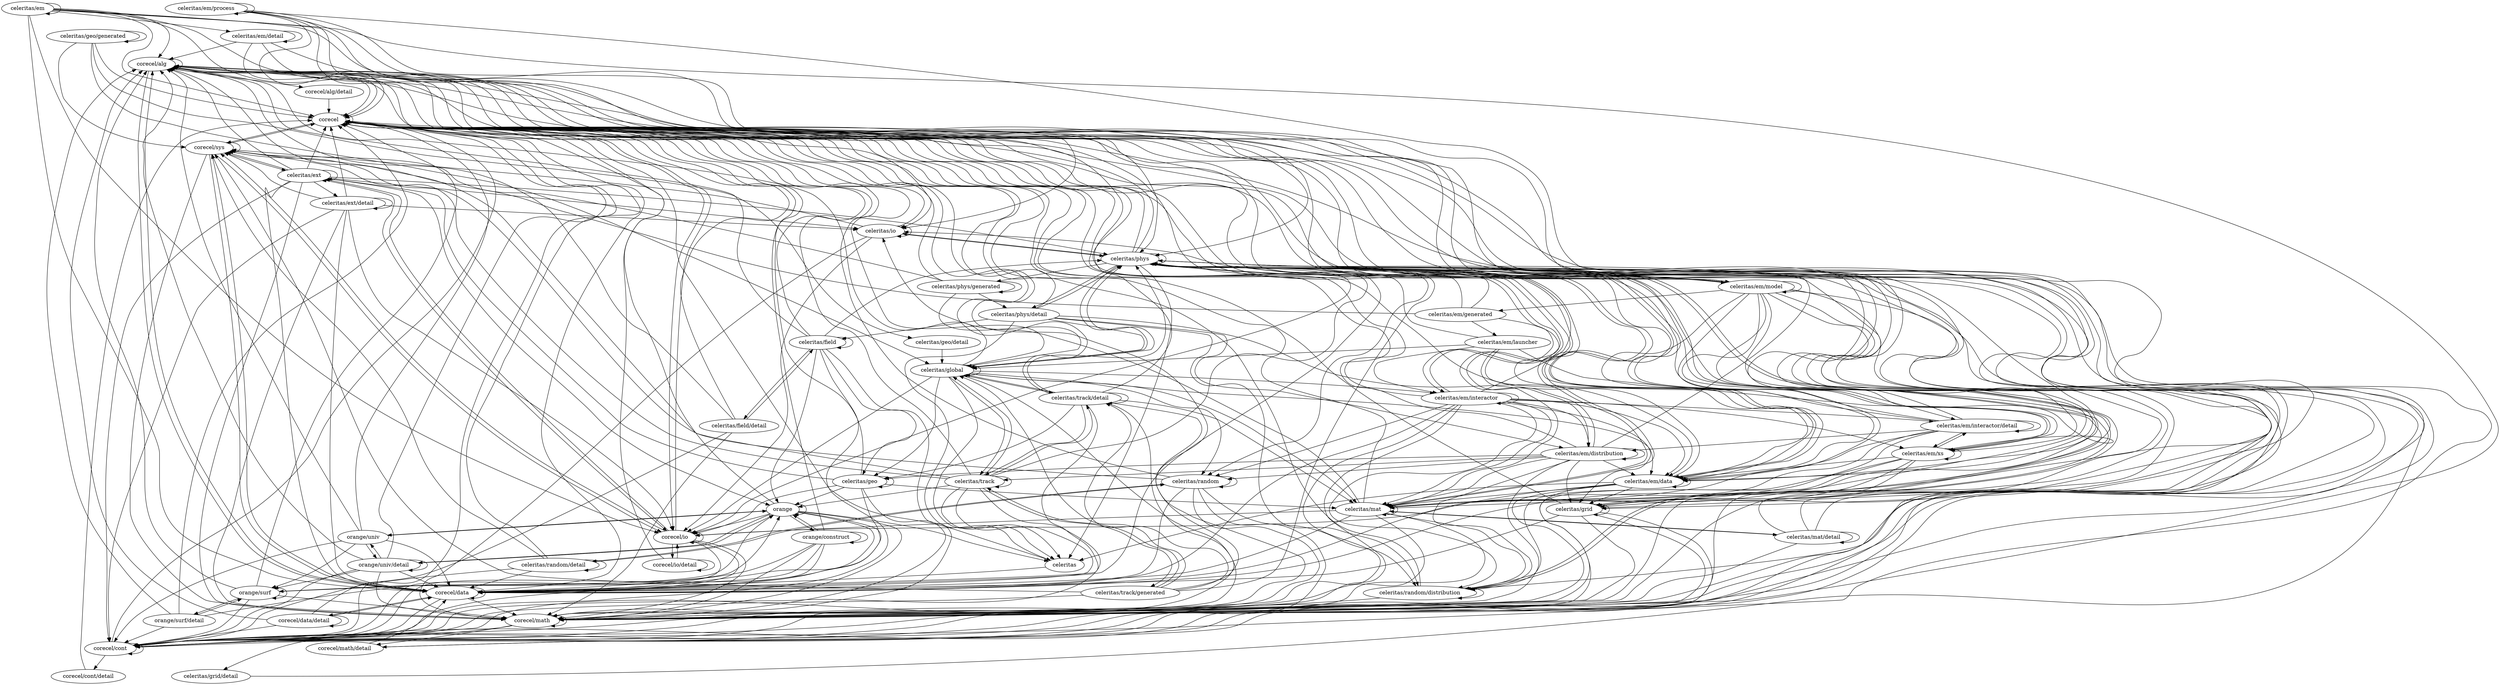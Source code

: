 digraph packages {
// margin=0.0
// mindist=0.1
//  rankdir=TB
// nodesep="+0.05,0.5"
// size="36,36"
"corecel/alg" -> "corecel" [weight=0.353] // [0.3333333333333333, 0.25, 0.5, 0.3333333333333333, 0.5, 0.2]
"corecel/alg" -> "corecel/alg/detail" [weight=0.333] // [0.3333333333333333]
"corecel/cont" -> "corecel" [weight=0.444] // [0.5, 0.5, 0.3333333333333333]
"corecel/cont" -> "corecel/cont" [weight=0.625] // [0.5, 0.5, 0.5, 1.0]
"corecel/math" -> "corecel/alg" [weight=0.167] // [0.16666666666666666]
"corecel/math" -> "corecel/cont" [weight=0.167] // [0.16666666666666666]
"corecel/math" -> "corecel" [weight=0.500] // [0.16666666666666666, 1.0, 0.3333333333333333, 0.25, 0.25, 1.0]
"corecel/math" -> "corecel/math" [weight=0.250] // [0.16666666666666666, 0.3333333333333333, 0.25]
"corecel/math" -> "corecel/math/detail" [weight=0.472] // [0.16666666666666666, 1.0, 0.25]
"corecel" -> "corecel" [weight=0.778] // [0.3333333333333333, 1.0, 1.0]
"corecel" -> "corecel/sys" [weight=0.333] // [0.3333333333333333]
"corecel" -> "corecel/io" [weight=0.333] // [0.3333333333333333]
"corecel/alg" -> "corecel/alg" [weight=0.417] // [0.25, 0.5, 0.5]
"corecel/data" -> "corecel" [weight=0.289] // [0.2, 0.3333333333333333, 0.3333333333333333, 0.2, 0.3333333333333333, 0.3333333333333333]
"corecel/data" -> "corecel/data" [weight=0.400] // [0.2, 0.3333333333333333, 1.0, 0.3333333333333333, 0.2, 0.3333333333333333]
"corecel/data" -> "corecel/math" [weight=0.200] // [0.2]
"corecel/data" -> "corecel/data/detail" [weight=0.300] // [0.2, 0.3333333333333333, 0.3333333333333333, 0.3333333333333333]
"corecel/data" -> "corecel/alg" [weight=0.333] // [0.3333333333333333]
"corecel/data" -> "corecel/sys" [weight=0.267] // [0.3333333333333333, 0.2]
"corecel/io" -> "corecel/io" [weight=0.414] // [0.5, 0.2, 0.5, 0.3333333333333333, 0.5, 0.25, 1.0, 0.14285714285714285, 0.5, 0.5, 0.3333333333333333, 0.3333333333333333, 0.2, 0.5]
"corecel/io" -> "corecel/sys" [weight=0.298] // [0.5, 0.25, 0.14285714285714285]
"celeritas/phys" -> "corecel" [weight=0.284] // [0.5, 1.0, 0.16666666666666666, 0.09090909090909091, 0.1111111111111111, 0.125, 0.25, 1.0, 0.2, 0.25, 0.125, 0.05555555555555555, 0.1111111111111111, 0.16666666666666666, 0.05263157894736842, 0.07142857142857142, 0.3333333333333333, 0.5]
"celeritas/phys" -> "celeritas/phys" [weight=0.285] // [0.5, 0.16666666666666666, 0.2, 0.09090909090909091, 0.16666666666666666, 1.0, 0.1, 0.1111111111111111, 0.125, 0.25, 0.2, 0.25, 0.25, 0.125, 1.0, 0.07692307692307693, 0.05555555555555555, 0.1111111111111111, 0.16666666666666666, 0.05263157894736842, 0.07142857142857142, 0.3333333333333333, 1.0, 0.16666666666666666, 0.5, 0.3333333333333333]
"corecel/alg" -> "corecel/cont" [weight=0.333] // [0.3333333333333333]
"corecel/data" -> "corecel/cont" [weight=0.333] // [0.3333333333333333, 0.3333333333333333]
"corecel/io" -> "corecel/io/detail" [weight=0.567] // [1.0, 0.2, 0.5]
"corecel/sys" -> "corecel/sys" [weight=0.509] // [0.5, 0.16666666666666666, 1.0, 0.5, 0.16666666666666666, 0.5, 1.0, 0.5, 0.5, 0.2, 0.3333333333333333, 1.0, 0.25]
"corecel/sys" -> "corecel" [weight=0.478] // [0.5, 0.16666666666666666, 1.0, 0.16666666666666666, 1.0, 0.5, 0.5, 0.2, 0.5, 0.25]
"corecel/sys" -> "corecel/data" [weight=0.333] // [0.16666666666666666, 0.5]
"corecel/io" -> "corecel/cont" [weight=0.350] // [0.2, 0.5]
"corecel/io" -> "corecel/data" [weight=0.200] // [0.2]
"corecel/io" -> "corecel" [weight=0.323] // [0.5, 0.25, 0.14285714285714285, 0.5, 0.3333333333333333, 0.3333333333333333, 0.2]
"corecel/cont" -> "corecel/cont/detail" [weight=0.500] // [0.5]
"corecel/alg" -> "corecel/data" [weight=0.200] // [0.2]
"corecel/alg/detail" -> "corecel" [weight=1.000] // [1.0]
"corecel/math/detail" -> "corecel" [weight=0.778] // [1.0, 0.3333333333333333, 1.0]
"corecel/data/detail" -> "corecel" [weight=0.225] // [0.2, 0.25]
"corecel/data/detail" -> "corecel/alg" [weight=0.200] // [0.2]
"corecel/data/detail" -> "corecel/data" [weight=0.200] // [0.2]
"corecel/data/detail" -> "corecel/cont" [weight=0.225] // [0.2, 0.25]
"corecel/data/detail" -> "corecel/data/detail" [weight=1.000] // [1.0]
"corecel/math/detail" -> "corecel/data" [weight=0.333] // [0.3333333333333333]
"corecel/io/detail" -> "corecel/io/detail" [weight=0.500] // [0.5, 0.5]
"corecel/io/detail" -> "corecel" [weight=0.667] // [0.5, 1.0, 0.5]
"corecel/cont/detail" -> "corecel" [weight=0.500] // [0.5]
"corecel/sys" -> "corecel/io" [weight=0.423] // [0.5, 1.0, 0.16666666666666666, 0.2, 0.25]
"celeritas/ext" -> "celeritas/ext" [weight=0.283] // [0.3333333333333333, 0.2, 0.16666666666666666, 0.09090909090909091, 0.5, 0.125, 0.3333333333333333, 1.0, 0.16666666666666666, 0.2, 0.125, 0.3333333333333333, 0.1111111111111111]
"celeritas/ext" -> "corecel" [weight=0.317] // [0.3333333333333333, 0.2, 0.16666666666666666, 1.0, 0.3333333333333333, 0.16666666666666666, 0.5, 0.2, 0.3333333333333333, 0.125, 0.3333333333333333, 0.1111111111111111]
"celeritas/ext" -> "celeritas/ext/detail" [weight=0.311] // [1.0, 0.2, 0.09090909090909091, 0.125, 0.5, 0.3333333333333333, 0.125, 0.1111111111111111]
"corecel/sys" -> "celeritas/ext" [weight=0.167] // [0.16666666666666666]
"corecel/sys" -> "corecel/math" [weight=0.267] // [0.2, 0.3333333333333333]
"corecel/io" -> "corecel/math" [weight=0.171] // [0.14285714285714285, 0.2]
"corecel/io" -> "celeritas/ext" [weight=0.143] // [0.14285714285714285]
"celeritas/ext" -> "corecel/cont" [weight=0.163] // [0.2, 0.125]
"celeritas/ext" -> "corecel/sys" [weight=0.146] // [0.16666666666666666, 0.125]
"celeritas/ext" -> "corecel/io" [weight=0.146] // [0.16666666666666666, 0.09090909090909091, 0.125, 0.16666666666666666, 0.2, 0.125]
"corecel/io/detail" -> "corecel/io" [weight=1.000] // [1.0]
"celeritas/field" -> "corecel" [weight=0.333] // [0.5, 0.125, 0.3333333333333333, 0.125, 0.25, 0.3333333333333333, 0.5, 0.5, 0.3333333333333333]
"celeritas/field" -> "celeritas/field" [weight=0.286] // [0.5, 0.125, 0.125, 0.25, 0.3333333333333333, 0.3333333333333333, 0.3333333333333333]
"celeritas/field" -> "corecel/alg" [weight=0.125] // [0.125]
"celeritas/field" -> "corecel/math" [weight=0.194] // [0.125, 0.125, 0.3333333333333333]
"celeritas/field" -> "celeritas/phys" [weight=0.260] // [0.3333333333333333, 0.125, 0.25, 0.3333333333333333]
"celeritas/field" -> "celeritas/geo" [weight=0.312] // [0.125, 0.5]
"celeritas/field" -> "orange" [weight=0.312] // [0.125, 0.5]
"celeritas/field" -> "celeritas/field/detail" [weight=0.229] // [0.125, 0.3333333333333333]
"celeritas/field" -> "corecel/cont" [weight=0.444] // [0.3333333333333333, 0.5, 0.5]
"celeritas/field/detail" -> "corecel/alg" [weight=0.200] // [0.2]
"celeritas/field/detail" -> "corecel/cont" [weight=0.200] // [0.2]
"celeritas/field/detail" -> "corecel/math" [weight=0.200] // [0.2]
"celeritas/field/detail" -> "corecel" [weight=0.200] // [0.2]
"celeritas/field/detail" -> "celeritas/field" [weight=0.200] // [0.2]
"orange" -> "corecel/cont" [weight=0.201] // [0.25, 0.3333333333333333, 0.05263157894736842, 0.16666666666666666]
"orange" -> "corecel" [weight=0.245] // [0.25, 0.3333333333333333, 0.05263157894736842, 0.16666666666666666, 0.16666666666666666, 0.5]
"orange" -> "corecel/math" [weight=0.268] // [0.25, 0.05263157894736842, 0.5]
"celeritas/geo" -> "celeritas/ext" [weight=0.500] // [0.5, 0.5, 0.5]
"celeritas/geo" -> "orange" [weight=0.387] // [0.5, 0.3333333333333333, 0.1, 0.5, 0.5]
"celeritas/geo" -> "corecel/data" [weight=0.200] // [0.3333333333333333, 0.1, 0.16666666666666666]
"celeritas/geo" -> "celeritas/mat" [weight=0.250] // [0.3333333333333333, 0.16666666666666666]
"celeritas/geo" -> "celeritas/geo" [weight=0.422] // [0.1, 0.16666666666666666, 1.0]
"celeritas/geo" -> "corecel" [weight=0.133] // [0.1, 0.16666666666666666]
"celeritas/geo" -> "corecel/io" [weight=0.100] // [0.1]
"celeritas/geo" -> "corecel/math" [weight=0.100] // [0.1]
"orange" -> "corecel/data" [weight=0.244] // [0.3333333333333333, 0.16666666666666666, 0.05263157894736842, 0.16666666666666666, 0.5]
"celeritas/geo/detail" -> "celeritas/global" [weight=1.000] // [1.0]
"celeritas/geo/generated" -> "celeritas/geo/generated" [weight=0.171] // [0.2, 0.14285714285714285]
"celeritas/geo/generated" -> "corecel" [weight=0.198] // [0.2, 0.14285714285714285, 0.25]
"celeritas/geo/generated" -> "celeritas/global" [weight=0.198] // [0.2, 0.14285714285714285, 0.25]
"celeritas/geo/generated" -> "celeritas/geo/detail" [weight=0.171] // [0.2, 0.14285714285714285]
"celeritas/geo/generated" -> "corecel/sys" [weight=0.143] // [0.14285714285714285]
"celeritas/io" -> "celeritas/io" [weight=0.535] // [0.25, 1.0, 0.25, 0.5, 0.2, 1.0, 0.5, 0.5, 1.0, 0.5, 0.5, 0.5, 0.16666666666666666, 1.0, 0.2, 0.5]
"celeritas/io" -> "corecel/math" [weight=0.233] // [0.25, 0.25, 0.2]
"celeritas/io" -> "corecel/sys" [weight=0.206] // [0.25, 0.16666666666666666, 0.2]
"celeritas/io" -> "corecel/io" [weight=0.217] // [0.25, 0.25, 0.16666666666666666, 0.2]
"celeritas/io" -> "celeritas/phys" [weight=0.417] // [0.25, 0.5, 0.5]
"celeritas/io" -> "corecel" [weight=0.579] // [0.5, 1.0, 0.5, 1.0, 0.5, 0.5, 0.5, 1.0, 0.16666666666666666, 0.2, 0.5]
"celeritas/ext" -> "corecel/math" [weight=0.165] // [0.09090909090909091, 0.3333333333333333, 0.16666666666666666, 0.125, 0.1111111111111111]
"celeritas/ext" -> "celeritas/io" [weight=0.258] // [0.09090909090909091, 0.5, 0.16666666666666666, 0.2, 0.3333333333333333]
"celeritas/ext" -> "celeritas/phys" [weight=0.091] // [0.09090909090909091]
"celeritas/ext/detail" -> "celeritas/ext/detail" [weight=0.485] // [0.5, 0.3333333333333333, 1.0, 0.3333333333333333, 0.5, 0.25, 0.1, 0.5, 1.0, 0.3333333333333333]
"celeritas/ext/detail" -> "corecel" [weight=0.510] // [0.3333333333333333, 0.3333333333333333, 0.25, 0.1, 0.5, 1.0, 1.0, 0.3333333333333333, 0.25, 1.0]
"celeritas/ext/detail" -> "corecel/io" [weight=0.419] // [0.3333333333333333, 0.3333333333333333, 0.5, 1.0, 0.25, 0.1]
"celeritas/ext/detail" -> "corecel/math" [weight=0.100] // [0.1]
"celeritas/ext/detail" -> "corecel/sys" [weight=0.217] // [0.1, 0.3333333333333333]
"celeritas/ext/detail" -> "celeritas/io" [weight=0.217] // [0.1, 0.3333333333333333]
"orange" -> "orange" [weight=0.211] // [0.16666666666666666, 0.05263157894736842, 0.16666666666666666, 0.16666666666666666, 0.5]
"orange" -> "celeritas" [weight=0.167] // [0.16666666666666666]
"orange" -> "corecel/io" [weight=0.053] // [0.05263157894736842]
"orange" -> "orange/construct" [weight=0.053] // [0.05263157894736842]
"orange" -> "orange/univ/detail" [weight=0.110] // [0.05263157894736842, 0.16666666666666666]
"orange" -> "orange/univ" [weight=0.167] // [0.16666666666666666]
"orange/construct" -> "orange" [weight=0.340] // [1.0, 0.16666666666666666, 0.3333333333333333, 0.2, 0.09090909090909091, 0.25]
"orange/construct" -> "orange/construct" [weight=0.422] // [0.5, 1.0, 0.16666666666666666, 0.16666666666666666, 0.2, 1.0, 0.09090909090909091, 0.25]
"orange/construct" -> "corecel/math" [weight=0.333] // [0.5, 0.16666666666666666]
"orange/construct" -> "corecel" [weight=0.175] // [0.16666666666666666, 0.16666666666666666, 0.2, 0.09090909090909091, 0.25]
"orange/construct" -> "corecel/data" [weight=0.153] // [0.16666666666666666, 0.2, 0.09090909090909091]
"orange/construct" -> "orange/surf" [weight=0.129] // [0.16666666666666666, 0.09090909090909091]
"orange/construct" -> "corecel/cont" [weight=0.197] // [0.16666666666666666, 0.3333333333333333, 0.09090909090909091]
"orange/surf" -> "corecel/cont" [weight=0.161] // [0.14285714285714285, 0.16666666666666666, 0.2, 0.16666666666666666, 0.16666666666666666, 0.125]
"orange/surf" -> "corecel/math" [weight=0.161] // [0.14285714285714285, 0.16666666666666666, 0.16666666666666666, 0.16666666666666666]
"orange/surf" -> "corecel" [weight=0.196] // [0.14285714285714285, 0.16666666666666666, 0.2, 0.16666666666666666, 0.16666666666666666, 0.3333333333333333]
"orange/surf" -> "orange" [weight=0.418] // [0.14285714285714285, 0.16666666666666666, 0.2, 0.5, 0.5, 1.0]
"orange/surf" -> "orange/surf/detail" [weight=0.195] // [0.14285714285714285, 0.16666666666666666, 0.16666666666666666, 0.16666666666666666, 0.3333333333333333]
"orange/surf" -> "corecel/alg" [weight=0.222] // [0.16666666666666666, 0.16666666666666666, 0.3333333333333333]
"orange/surf" -> "orange/surf" [weight=0.312] // [0.125, 0.5]
"orange/surf/detail" -> "corecel/alg" [weight=0.175] // [0.25, 0.1]
"orange/surf/detail" -> "corecel/cont" [weight=0.250] // [0.25]
"orange/surf/detail" -> "corecel" [weight=0.175] // [0.25, 0.1]
"orange/surf/detail" -> "orange" [weight=0.175] // [0.25, 0.1]
"orange/surf/detail" -> "orange/surf" [weight=0.100] // [0.1]
"orange/univ" -> "corecel/alg" [weight=0.156] // [0.1111111111111111, 0.2]
"orange/univ" -> "corecel" [weight=0.111] // [0.1111111111111111]
"orange/univ" -> "orange" [weight=0.156] // [0.1111111111111111, 0.2]
"orange/univ" -> "orange/surf" [weight=0.111] // [0.1111111111111111]
"orange/univ" -> "orange/univ/detail" [weight=0.111] // [0.1111111111111111]
"orange/univ" -> "corecel/data" [weight=0.200] // [0.2]
"orange/univ" -> "corecel/cont" [weight=0.200] // [0.2]
"orange/univ/detail" -> "corecel" [weight=0.269] // [0.25, 0.5, 0.14285714285714285, 0.25, 0.2]
"orange/univ/detail" -> "corecel/cont" [weight=0.223] // [0.25, 0.14285714285714285, 0.25, 0.25]
"orange/univ/detail" -> "orange" [weight=0.250] // [0.25, 0.25]
"orange/univ/detail" -> "orange/univ/detail" [weight=0.211] // [0.25, 0.14285714285714285, 0.25, 0.2]
"orange/univ/detail" -> "corecel/math" [weight=0.171] // [0.14285714285714285, 0.2]
"orange/univ/detail" -> "orange/surf" [weight=0.143] // [0.14285714285714285]
"orange/univ/detail" -> "orange/univ" [weight=0.171] // [0.14285714285714285, 0.2]
"orange/univ/detail" -> "corecel/alg" [weight=0.250] // [0.25]
"orange/univ/detail" -> "corecel/data" [weight=0.250] // [0.25]
"celeritas/phys" -> "corecel/data" [weight=0.238] // [0.16666666666666666, 0.2, 0.09090909090909091, 0.16666666666666666, 0.1111111111111111, 0.2, 0.25, 0.25, 0.07692307692307693, 0.1111111111111111, 1.0]
"celeritas/phys" -> "celeritas/mat" [weight=0.109] // [0.16666666666666666, 0.2, 0.09090909090909091, 0.16666666666666666, 0.1, 0.07692307692307693, 0.05555555555555555, 0.05263157894736842, 0.07142857142857142]
"celeritas/phys" -> "corecel/math" [weight=0.127] // [0.09090909090909091, 0.1, 0.125, 0.05555555555555555, 0.1111111111111111, 0.16666666666666666, 0.05263157894736842, 0.07142857142857142, 0.16666666666666666, 0.3333333333333333]
"celeritas/phys" -> "celeritas/io" [weight=0.138] // [0.09090909090909091, 0.1, 0.1111111111111111, 0.25]
"celeritas/phys" -> "corecel/cont" [weight=0.103] // [0.1, 0.1111111111111111, 0.125, 0.07692307692307693]
"celeritas/phys" -> "celeritas/grid" [weight=0.087] // [0.1, 0.07692307692307693, 0.05555555555555555, 0.05263157894736842, 0.07142857142857142, 0.16666666666666666]
"celeritas/phys" -> "corecel/alg" [weight=0.142] // [0.3333333333333333, 0.125, 0.05555555555555555, 0.05263157894736842]
"celeritas/phys" -> "celeritas/global" [weight=0.188] // [0.3333333333333333, 0.25, 0.05555555555555555, 0.1111111111111111]
"celeritas/phys" -> "celeritas/phys/detail" [weight=0.333] // [0.3333333333333333]
"celeritas/phys" -> "celeritas/em/data" [weight=0.074] // [0.07692307692307693, 0.07142857142857142]
"celeritas/phys" -> "celeritas/em/interactor" [weight=0.077] // [0.07692307692307693]
"celeritas/phys" -> "celeritas/em/xs" [weight=0.068] // [0.07692307692307693, 0.05555555555555555, 0.07142857142857142]
"celeritas/phys" -> "celeritas" [weight=0.192] // [0.07692307692307693, 0.3333333333333333, 0.16666666666666666]
"celeritas/phys" -> "corecel/io" [weight=0.407] // [0.05555555555555555, 0.16666666666666666, 1.0]
"celeritas/phys" -> "celeritas/em/model" [weight=0.056] // [0.05555555555555555]
"celeritas/phys" -> "celeritas/phys/generated" [weight=0.056] // [0.05555555555555555]
"celeritas/phys" -> "celeritas/em/distribution" [weight=0.053] // [0.05263157894736842]
"celeritas/phys" -> "celeritas/random" [weight=0.053] // [0.05263157894736842]
"celeritas/phys" -> "celeritas/random/distribution" [weight=0.053] // [0.05263157894736842]
"celeritas/phys/detail" -> "corecel" [weight=0.208] // [0.09090909090909091, 0.3333333333333333, 0.2]
"celeritas/phys/detail" -> "celeritas/field" [weight=0.091] // [0.09090909090909091]
"celeritas/phys/detail" -> "celeritas/phys" [weight=0.264] // [0.09090909090909091, 0.5, 0.2]
"celeritas/phys/detail" -> "celeritas/em/data" [weight=0.091] // [0.09090909090909091]
"celeritas/phys/detail" -> "celeritas/em/distribution" [weight=0.091] // [0.09090909090909091]
"celeritas/phys/detail" -> "celeritas/global" [weight=0.281] // [0.09090909090909091, 0.5, 0.3333333333333333, 0.2]
"celeritas/phys/detail" -> "celeritas/random/distribution" [weight=0.200] // [0.2]
"celeritas/phys/detail" -> "celeritas" [weight=0.200] // [0.2]
"celeritas/phys/generated" -> "celeritas/phys/generated" [weight=0.171] // [0.2, 0.14285714285714285, 0.2, 0.14285714285714285, 0.2, 0.14285714285714285]
"celeritas/phys/generated" -> "corecel" [weight=0.198] // [0.2, 0.14285714285714285, 0.25, 0.2, 0.14285714285714285, 0.25, 0.2, 0.14285714285714285, 0.25]
"celeritas/phys/generated" -> "celeritas/global" [weight=0.198] // [0.2, 0.14285714285714285, 0.25, 0.2, 0.14285714285714285, 0.25, 0.2, 0.14285714285714285, 0.25]
"celeritas/phys/generated" -> "celeritas/phys/detail" [weight=0.171] // [0.2, 0.14285714285714285, 0.2, 0.14285714285714285, 0.2, 0.14285714285714285]
"celeritas/phys/generated" -> "corecel/sys" [weight=0.143] // [0.14285714285714285, 0.14285714285714285, 0.14285714285714285]
"celeritas/em/interactor" -> "corecel" [weight=0.077] // [0.14285714285714285, 0.14285714285714285, 0.058823529411764705, 0.05, 0.08333333333333333, 0.07692307692307693, 0.0625, 0.058823529411764705, 0.0625, 0.07142857142857142, 0.05263157894736842, 0.058823529411764705]
"celeritas/em/interactor" -> "corecel/alg" [weight=0.071] // [0.14285714285714285, 0.058823529411764705, 0.05, 0.08333333333333333, 0.07692307692307693, 0.0625, 0.058823529411764705, 0.0625, 0.07142857142857142, 0.05263157894736842, 0.058823529411764705]
"celeritas/em/interactor" -> "celeritas/phys" [weight=0.077] // [0.14285714285714285, 0.14285714285714285, 0.058823529411764705, 0.05, 0.08333333333333333, 0.07692307692307693, 0.0625, 0.058823529411764705, 0.0625, 0.07142857142857142, 0.05263157894736842, 0.058823529411764705]
"celeritas/em/interactor" -> "celeritas/random/distribution" [weight=0.084] // [0.14285714285714285, 0.14285714285714285, 0.058823529411764705, 0.08333333333333333, 0.07692307692307693, 0.0625, 0.058823529411764705, 0.0625, 0.07142857142857142]
"celeritas/em/interactor" -> "celeritas/em/data" [weight=0.077] // [0.14285714285714285, 0.14285714285714285, 0.058823529411764705, 0.05, 0.08333333333333333, 0.07692307692307693, 0.0625, 0.058823529411764705, 0.0625, 0.07142857142857142, 0.05263157894736842, 0.058823529411764705]
"celeritas/em/data" -> "corecel/data" [weight=0.165] // [0.14285714285714285, 0.16666666666666666, 0.2, 0.16666666666666666, 0.16666666666666666, 0.14285714285714285, 0.16666666666666666]
"celeritas/em/data" -> "corecel" [weight=0.218] // [0.14285714285714285, 0.16666666666666666, 0.3333333333333333, 0.2, 0.2, 0.5, 0.25, 0.16666666666666666, 0.25, 0.2, 0.16666666666666666, 0.16666666666666666, 0.14285714285714285, 0.16666666666666666]
"celeritas/em/data" -> "celeritas/phys" [weight=0.224] // [0.14285714285714285, 0.16666666666666666, 0.3333333333333333, 0.2, 0.5, 0.25, 0.16666666666666666, 0.25, 0.2, 0.16666666666666666, 0.14285714285714285, 0.16666666666666666]
"celeritas/em/data" -> "celeritas/mat" [weight=0.155] // [0.14285714285714285, 0.16666666666666666]
"celeritas/em/interactor" -> "corecel/cont" [weight=0.143] // [0.14285714285714285]
"celeritas/em/interactor" -> "celeritas/em/interactor" [weight=0.103] // [0.14285714285714285, 0.0625]
"celeritas/em" -> "celeritas/em" [weight=0.053] // [0.05263157894736842]
"celeritas/em" -> "corecel/alg" [weight=0.053] // [0.05263157894736842]
"celeritas/em" -> "corecel" [weight=0.126] // [0.05263157894736842, 0.2]
"celeritas/em" -> "corecel/data" [weight=0.126] // [0.05263157894736842, 0.2]
"celeritas/em" -> "corecel/math" [weight=0.053] // [0.05263157894736842]
"celeritas/em" -> "corecel/io" [weight=0.053] // [0.05263157894736842]
"celeritas/em" -> "celeritas/phys" [weight=0.126] // [0.05263157894736842, 0.2]
"celeritas/em" -> "celeritas/em/data" [weight=0.126] // [0.05263157894736842, 0.2]
"celeritas/em" -> "celeritas/mat" [weight=0.053] // [0.05263157894736842]
"celeritas/em" -> "celeritas/em/detail" [weight=0.053] // [0.05263157894736842]
"celeritas/em" -> "celeritas/io" [weight=0.200] // [0.2]
"celeritas/em/model" -> "celeritas/em/model" [weight=0.139] // [0.25, 0.09090909090909091, 0.2, 0.1111111111111111, 0.25, 0.06666666666666667, 0.1111111111111111, 0.25, 0.07142857142857142, 0.09090909090909091, 0.08333333333333333, 0.09090909090909091]
"celeritas/em/model" -> "corecel" [weight=0.133] // [0.25, 0.09090909090909091, 0.1111111111111111, 0.25, 0.06666666666666667, 0.1111111111111111, 0.25, 0.07142857142857142, 0.09090909090909091, 0.08333333333333333, 0.09090909090909091]
"celeritas/em/model" -> "celeritas/phys" [weight=0.212] // [0.25, 0.3333333333333333, 0.09090909090909091, 0.2, 0.1111111111111111, 0.3333333333333333, 0.25, 0.3333333333333333, 0.06666666666666667, 0.16666666666666666, 0.1111111111111111, 0.5, 0.25, 0.3333333333333333, 0.07142857142857142, 0.25, 0.09090909090909091, 0.25, 0.08333333333333333, 0.16666666666666666, 0.09090909090909091, 0.3333333333333333]
"celeritas/em/model" -> "celeritas/em/generated" [weight=0.138] // [0.25, 0.09090909090909091, 0.1111111111111111, 0.25, 0.06666666666666667, 0.1111111111111111, 0.25, 0.07142857142857142, 0.09090909090909091, 0.08333333333333333]
"celeritas/em/model" -> "celeritas/em/data" [weight=0.213] // [0.3333333333333333, 0.09090909090909091, 0.2, 0.1111111111111111, 0.3333333333333333, 0.3333333333333333, 0.06666666666666667, 0.16666666666666666, 0.1111111111111111, 0.5, 0.3333333333333333, 0.07142857142857142, 0.25, 0.09090909090909091, 0.25, 0.16666666666666666, 0.09090909090909091, 0.3333333333333333]
"celeritas/em/process" -> "celeritas/em/process" [weight=0.315] // [0.14285714285714285, 0.5, 0.2, 0.3333333333333333, 0.2, 0.5, 0.14285714285714285, 0.5]
"celeritas/em/process" -> "corecel" [weight=0.171] // [0.14285714285714285, 0.2, 0.2, 0.14285714285714285]
"celeritas/em/process" -> "celeritas/io" [weight=0.171] // [0.14285714285714285, 0.2, 0.2, 0.14285714285714285]
"celeritas/em/process" -> "celeritas/phys" [weight=0.265] // [0.14285714285714285, 0.25, 0.3333333333333333, 0.2, 0.3333333333333333, 0.5, 0.2, 0.3333333333333333, 0.25, 0.14285714285714285, 0.25, 0.25]
"celeritas/em/process" -> "celeritas/em/model" [weight=0.315] // [0.14285714285714285, 0.5, 0.2, 0.3333333333333333, 0.2, 0.5, 0.14285714285714285, 0.5]
"celeritas/em/process" -> "celeritas/mat" [weight=0.250] // [0.25, 0.25, 0.25, 0.25]
"celeritas/em/model" -> "corecel/math" [weight=0.090] // [0.09090909090909091, 0.1111111111111111, 0.06666666666666667, 0.1111111111111111, 0.07142857142857142, 0.09090909090909091, 0.08333333333333333, 0.09090909090909091]
"celeritas/em/model" -> "celeritas/em/interactor/detail" [weight=0.088] // [0.09090909090909091, 0.09090909090909091, 0.08333333333333333]
"celeritas/em/model" -> "corecel/data" [weight=0.161] // [0.2, 0.06666666666666667, 0.16666666666666666, 0.07142857142857142, 0.25, 0.09090909090909091, 0.25, 0.08333333333333333, 0.16666666666666666, 0.09090909090909091, 0.3333333333333333]
"celeritas/em/process" -> "celeritas/grid" [weight=0.333] // [0.3333333333333333]
"celeritas/em/xs" -> "corecel/alg" [weight=0.107] // [0.125, 0.1, 0.1111111111111111, 0.09090909090909091]
"celeritas/em/xs" -> "corecel" [weight=0.119] // [0.125, 0.16666666666666666, 0.1, 0.1111111111111111, 0.09090909090909091]
"celeritas/em/xs" -> "celeritas/phys" [weight=0.107] // [0.125, 0.1, 0.1111111111111111, 0.09090909090909091]
"celeritas/em/xs" -> "corecel/cont" [weight=0.146] // [0.125, 0.16666666666666666]
"celeritas/em/xs" -> "celeritas/mat" [weight=0.119] // [0.125, 0.16666666666666666, 0.1, 0.1111111111111111, 0.09090909090909091]
"celeritas/em/xs" -> "celeritas/em/data" [weight=0.109] // [0.125, 0.1111111111111111, 0.09090909090909091]
"celeritas/em/distribution" -> "corecel" [weight=0.160] // [0.3333333333333333, 0.125, 0.16666666666666666, 0.16666666666666666, 0.125, 0.2, 0.2, 0.1, 0.125, 0.0625]
"celeritas/em/distribution" -> "celeritas/em/distribution" [weight=0.205] // [0.3333333333333333, 0.5, 0.16666666666666666, 0.16666666666666666, 0.2, 0.125, 0.16666666666666666, 0.125, 0.0625]
"celeritas/em/distribution" -> "celeritas/phys" [weight=0.181] // [0.125, 0.5, 0.16666666666666666, 0.16666666666666666, 0.2, 0.1, 0.125, 0.0625]
"celeritas/em/distribution" -> "celeritas/em/data" [weight=0.124] // [0.125, 0.125, 0.16666666666666666, 0.16666666666666666, 0.1, 0.125, 0.0625]
"celeritas/em/distribution" -> "celeritas/mat" [weight=0.103] // [0.125, 0.1, 0.125, 0.0625]
"celeritas/em/data" -> "corecel/cont" [weight=0.167] // [0.16666666666666666, 0.16666666666666666, 0.16666666666666666, 0.16666666666666666]
"celeritas/em/xs" -> "celeritas/em/xs" [weight=0.129] // [0.16666666666666666, 0.09090909090909091]
"celeritas/em/model" -> "corecel/cont" [weight=0.067] // [0.06666666666666667]
"celeritas/em/model" -> "corecel/io" [weight=0.075] // [0.06666666666666667, 0.08333333333333333]
"celeritas/em/model" -> "celeritas/grid" [weight=0.079] // [0.06666666666666667, 0.09090909090909091]
"celeritas/em/model" -> "celeritas/mat" [weight=0.143] // [0.06666666666666667, 0.16666666666666666, 0.07142857142857142, 0.25, 0.25, 0.08333333333333333, 0.16666666666666666, 0.09090909090909091]
"celeritas/em/model" -> "celeritas/io" [weight=0.167] // [0.16666666666666666, 0.16666666666666666]
"celeritas/em/model" -> "corecel/math/detail" [weight=0.071] // [0.07142857142857142]
"celeritas/em/model" -> "corecel/alg" [weight=0.091] // [0.09090909090909091, 0.09090909090909091]
"celeritas/em/interactor" -> "corecel/math" [weight=0.064] // [0.058823529411764705, 0.05, 0.08333333333333333, 0.07692307692307693, 0.0625, 0.058823529411764705, 0.0625, 0.07142857142857142, 0.05263157894736842, 0.058823529411764705]
"celeritas/em/interactor" -> "celeritas/mat" [weight=0.059] // [0.058823529411764705, 0.05, 0.0625, 0.07142857142857142, 0.05263157894736842, 0.058823529411764705]
"celeritas/em/interactor" -> "celeritas/em/xs" [weight=0.061] // [0.058823529411764705, 0.0625]
"celeritas/em/interactor" -> "celeritas/em/distribution" [weight=0.059] // [0.058823529411764705, 0.058823529411764705]
"celeritas/em/launcher" -> "corecel" [weight=0.205] // [0.2, 0.25, 0.25, 0.14285714285714285, 0.2, 0.2, 0.2, 0.2, 0.2]
"celeritas/em/launcher" -> "celeritas/global" [weight=0.218] // [0.2, 0.25, 0.25, 0.3333333333333333, 0.14285714285714285, 0.2, 0.2, 0.2, 0.2, 0.2]
"celeritas/em/launcher" -> "celeritas/em/data" [weight=0.218] // [0.2, 0.25, 0.25, 0.3333333333333333, 0.14285714285714285, 0.2, 0.2, 0.2, 0.2, 0.2]
"celeritas/em/launcher" -> "celeritas/em/interactor" [weight=0.218] // [0.2, 0.25, 0.25, 0.3333333333333333, 0.14285714285714285, 0.2, 0.2, 0.2, 0.2, 0.2]
"celeritas/em/interactor/detail" -> "corecel/alg" [weight=0.120] // [0.2, 0.08333333333333333, 0.07692307692307693]
"celeritas/em/interactor/detail" -> "corecel" [weight=0.244] // [0.2, 0.3333333333333333, 0.2]
"celeritas/em/interactor/detail" -> "celeritas/random/distribution" [weight=0.153] // [0.2, 0.25, 0.08333333333333333, 0.07692307692307693]
"celeritas/em/interactor/detail" -> "celeritas/phys" [weight=0.189] // [0.25, 0.3333333333333333, 0.08333333333333333, 0.07692307692307693, 0.2]
"celeritas/em/interactor/detail" -> "celeritas/em/distribution" [weight=0.176] // [0.25, 0.07692307692307693, 0.2]
"celeritas/em/data" -> "celeritas/em/data" [weight=0.170] // [0.2, 0.16666666666666666, 0.14285714285714285]
"celeritas/em/interactor" -> "celeritas/em/interactor/detail" [weight=0.055] // [0.05, 0.058823529411764705, 0.05263157894736842, 0.058823529411764705]
"celeritas/em/data" -> "celeritas" [weight=0.200] // [0.2, 0.25, 0.16666666666666666, 0.25, 0.2, 0.16666666666666666, 0.16666666666666666]
"celeritas/em/distribution" -> "corecel/alg" [weight=0.148] // [0.16666666666666666, 0.16666666666666666, 0.125, 0.2, 0.16666666666666666, 0.16666666666666666, 0.2, 0.1, 0.125, 0.0625]
"celeritas/em/distribution" -> "celeritas/random/distribution" [weight=0.157] // [0.16666666666666666, 0.16666666666666666, 0.125, 0.2, 0.16666666666666666, 0.16666666666666666, 0.2, 0.0625]
"celeritas/em/xs" -> "corecel/math" [weight=0.101] // [0.1, 0.1111111111111111, 0.09090909090909091]
"celeritas/em/xs" -> "celeritas/grid" [weight=0.106] // [0.1, 0.1111111111111111]
"celeritas/em/xs" -> "celeritas/em/interactor/detail" [weight=0.095] // [0.1, 0.09090909090909091]
"celeritas/em/data" -> "corecel/math" [weight=0.167] // [0.16666666666666666, 0.16666666666666666]
"celeritas/em/data" -> "celeritas/grid" [weight=0.155] // [0.16666666666666666, 0.14285714285714285]
"celeritas/em/interactor" -> "celeritas/grid" [weight=0.062] // [0.0625]
"celeritas/em/launcher" -> "celeritas/mat" [weight=0.143] // [0.14285714285714285]
"celeritas/em/launcher" -> "celeritas/em/xs" [weight=0.143] // [0.14285714285714285]
"celeritas/em/interactor/detail" -> "celeritas/mat" [weight=0.120] // [0.08333333333333333, 0.07692307692307693, 0.2]
"celeritas/em/interactor/detail" -> "celeritas/em/interactor/detail" [weight=0.080] // [0.08333333333333333, 0.07692307692307693]
"celeritas/em/interactor/detail" -> "celeritas/em/xs" [weight=0.083] // [0.08333333333333333]
"celeritas/em/interactor/detail" -> "celeritas/em/data" [weight=0.080] // [0.08333333333333333, 0.07692307692307693]
"celeritas/em/interactor" -> "corecel/data" [weight=0.062] // [0.07142857142857142, 0.05263157894736842]
"celeritas/em/interactor" -> "celeritas/random" [weight=0.071] // [0.07142857142857142]
"celeritas/em/distribution" -> "celeritas/grid" [weight=0.124] // [0.16666666666666666, 0.16666666666666666, 0.1, 0.125, 0.0625]
"celeritas/em/distribution" -> "corecel/math" [weight=0.100] // [0.1]
"celeritas/em/distribution" -> "celeritas/geo" [weight=0.062] // [0.0625]
"celeritas/em/distribution" -> "celeritas/random" [weight=0.062] // [0.0625]
"celeritas/em/distribution" -> "celeritas/track" [weight=0.062] // [0.0625]
"celeritas/em/detail" -> "celeritas/em/detail" [weight=0.333] // [0.3333333333333333]
"celeritas/em/detail" -> "corecel/alg" [weight=0.333] // [0.3333333333333333]
"celeritas/em/detail" -> "corecel/math" [weight=0.333] // [0.3333333333333333]
"celeritas/em/detail" -> "corecel" [weight=0.333] // [0.3333333333333333]
"celeritas/em/detail" -> "celeritas/em/data" [weight=0.333] // [0.3333333333333333]
"celeritas/em/generated" -> "celeritas/em/launcher" [weight=0.208] // [0.25, 0.16666666666666666, 0.25, 0.16666666666666666, 0.25, 0.16666666666666666, 0.25, 0.16666666666666666, 0.25, 0.16666666666666666, 0.25, 0.16666666666666666, 0.25, 0.16666666666666666, 0.25, 0.16666666666666666, 0.25, 0.16666666666666666, 0.25, 0.16666666666666666]
"celeritas/em/generated" -> "corecel" [weight=0.250] // [0.25, 0.16666666666666666, 0.3333333333333333, 0.25, 0.16666666666666666, 0.3333333333333333, 0.25, 0.16666666666666666, 0.3333333333333333, 0.25, 0.16666666666666666, 0.3333333333333333, 0.25, 0.16666666666666666, 0.3333333333333333, 0.25, 0.16666666666666666, 0.3333333333333333, 0.25, 0.16666666666666666, 0.3333333333333333, 0.25, 0.16666666666666666, 0.3333333333333333, 0.25, 0.16666666666666666, 0.3333333333333333, 0.25, 0.16666666666666666, 0.3333333333333333]
"celeritas/em/generated" -> "celeritas/phys" [weight=0.208] // [0.25, 0.16666666666666666, 0.25, 0.16666666666666666, 0.25, 0.16666666666666666, 0.25, 0.16666666666666666, 0.25, 0.16666666666666666, 0.25, 0.16666666666666666, 0.25, 0.16666666666666666, 0.25, 0.16666666666666666, 0.25, 0.16666666666666666, 0.25, 0.16666666666666666]
"celeritas/em/generated" -> "corecel/sys" [weight=0.167] // [0.16666666666666666, 0.16666666666666666, 0.16666666666666666, 0.16666666666666666, 0.16666666666666666, 0.16666666666666666, 0.16666666666666666, 0.16666666666666666, 0.16666666666666666, 0.16666666666666666]
"celeritas/em/generated" -> "celeritas/em/data" [weight=0.333] // [0.3333333333333333, 0.3333333333333333, 0.3333333333333333, 0.3333333333333333, 0.3333333333333333, 0.3333333333333333, 0.3333333333333333, 0.3333333333333333, 0.3333333333333333, 0.3333333333333333]
"celeritas/grid" -> "celeritas/grid" [weight=0.294] // [1.0, 0.16666666666666666, 0.125, 0.2, 0.2, 0.25, 0.25, 0.14285714285714285, 0.3333333333333333, 0.2, 0.5, 0.25, 0.2]
"celeritas/grid" -> "corecel/data" [weight=0.212] // [0.16666666666666666, 0.125, 0.2, 0.2, 0.2, 0.3333333333333333, 0.25, 0.25, 0.2, 0.2]
"celeritas/grid" -> "corecel" [weight=0.289] // [0.16666666666666666, 0.25, 0.16666666666666666, 0.125, 0.2, 0.5, 0.3333333333333333, 0.25, 0.5, 0.14285714285714285, 0.25, 0.5, 0.3333333333333333, 0.2, 0.5, 0.2]
"celeritas/grid" -> "corecel/alg" [weight=0.192] // [0.25, 0.125, 0.2]
"celeritas/grid" -> "corecel/cont" [weight=0.261] // [0.25, 0.16666666666666666, 0.2, 0.25, 0.5, 0.2]
"celeritas/grid" -> "celeritas/phys" [weight=0.206] // [0.16666666666666666, 0.25, 0.2]
"celeritas/grid" -> "celeritas/grid/detail" [weight=0.206] // [0.16666666666666666, 0.2, 0.25]
"celeritas/grid" -> "corecel/math" [weight=0.179] // [0.125, 0.2, 0.14285714285714285, 0.25]
"celeritas/grid/detail" -> "corecel" [weight=0.667] // [0.3333333333333333, 1.0]
"celeritas/mat" -> "corecel" [weight=0.174] // [0.125, 0.25, 0.2, 0.125, 0.14285714285714285, 0.2]
"celeritas/mat" -> "corecel/math" [weight=0.096] // [0.125, 0.06666666666666667]
"celeritas/mat" -> "corecel/cont" [weight=0.096] // [0.125, 0.06666666666666667]
"celeritas/mat" -> "celeritas/random/distribution" [weight=0.125] // [0.125]
"celeritas/mat" -> "celeritas/mat" [weight=0.159] // [0.125, 0.25, 0.2, 0.06666666666666667, 0.125, 0.14285714285714285, 0.2]
"celeritas/mat" -> "celeritas/phys" [weight=0.157] // [0.25, 0.2, 0.06666666666666667, 0.125, 0.14285714285714285]
"celeritas/mat" -> "corecel/data" [weight=0.348] // [0.2, 0.06666666666666667, 0.125, 1.0]
"celeritas/mat" -> "corecel/io" [weight=0.067] // [0.06666666666666667]
"celeritas/mat" -> "celeritas/io" [weight=0.067] // [0.06666666666666667]
"celeritas/mat" -> "celeritas/mat/detail" [weight=0.067] // [0.06666666666666667]
"celeritas/mat/detail" -> "celeritas/mat/detail" [weight=0.167] // [0.16666666666666666]
"celeritas/mat/detail" -> "corecel/alg" [weight=0.167] // [0.16666666666666666]
"celeritas/mat/detail" -> "celeritas/phys" [weight=0.333] // [0.16666666666666666, 0.5]
"celeritas/mat/detail" -> "corecel/math" [weight=0.167] // [0.16666666666666666]
"celeritas/mat/detail" -> "celeritas/mat" [weight=0.167] // [0.16666666666666666]
"celeritas/mat/detail" -> "corecel" [weight=0.500] // [0.5]
"celeritas/random" -> "celeritas/random" [weight=0.483] // [0.3333333333333333, 0.25, 1.0, 0.5, 0.5, 0.5, 0.25, 0.16666666666666666, 1.0, 0.3333333333333333]
"celeritas/random" -> "corecel/data" [weight=0.250] // [0.3333333333333333, 0.16666666666666666, 0.25, 0.25, 0.25, 0.16666666666666666, 0.3333333333333333]
"celeritas/random" -> "celeritas/random/detail" [weight=0.222] // [0.3333333333333333, 0.16666666666666666, 0.16666666666666666]
"celeritas/random" -> "corecel" [weight=0.236] // [0.16666666666666666, 0.25, 0.25, 0.25, 0.16666666666666666, 0.3333333333333333]
"celeritas/random" -> "corecel/sys" [weight=0.167] // [0.16666666666666666]
"celeritas/random" -> "celeritas/random/distribution" [weight=0.250] // [0.25, 0.3333333333333333, 0.16666666666666666]
"celeritas/random" -> "corecel/math" [weight=0.333] // [0.3333333333333333]
"celeritas/random" -> "corecel/cont" [weight=0.250] // [0.25]
"celeritas/random/detail" -> "celeritas/random/detail" [weight=0.225] // [0.25, 0.2]
"celeritas/random/detail" -> "corecel/cont" [weight=0.250] // [0.25]
"celeritas/random/detail" -> "celeritas/random" [weight=0.261] // [0.25, 0.2, 0.3333333333333333]
"celeritas/random/detail" -> "corecel" [weight=0.633] // [0.2, 0.3333333333333333, 1.0, 1.0]
"celeritas/random/detail" -> "corecel/sys" [weight=0.200] // [0.2]
"celeritas/random/detail" -> "corecel/data" [weight=0.333] // [0.3333333333333333]
"celeritas/random/distribution" -> "corecel" [weight=0.250] // [0.25, 0.25, 0.16666666666666666, 0.5, 0.25, 0.16666666666666666, 0.16666666666666666, 0.25, 0.25, 0.25, 0.25]
"celeritas/random/distribution" -> "celeritas/random/distribution" [weight=0.225] // [0.25, 0.25, 0.16666666666666666, 0.25, 0.16666666666666666, 0.16666666666666666, 0.25, 0.25, 0.25, 0.25]
"celeritas/random/distribution" -> "corecel/alg" [weight=0.167] // [0.16666666666666666, 0.16666666666666666, 0.16666666666666666]
"celeritas/random/distribution" -> "celeritas/phys" [weight=0.200] // [0.16666666666666666, 0.25, 0.16666666666666666, 0.16666666666666666, 0.25]
"celeritas/random/distribution" -> "corecel/cont" [weight=0.250] // [0.25, 0.25]
"celeritas/global" -> "celeritas/global" [weight=0.396] // [0.5, 1.0, 0.25, 0.2, 0.09090909090909091, 0.3333333333333333]
"celeritas/global" -> "corecel" [weight=0.317] // [0.5, 0.25, 0.2]
"celeritas/global" -> "celeritas" [weight=0.625] // [1.0, 0.25]
"celeritas/global" -> "corecel/math" [weight=0.225] // [0.25, 0.2]
"celeritas/global" -> "corecel/io" [weight=0.600] // [0.2, 1.0]
"celeritas/global" -> "corecel/alg" [weight=0.172] // [0.09090909090909091, 0.09090909090909091, 0.3333333333333333]
"celeritas/global" -> "celeritas/geo" [weight=0.091] // [0.09090909090909091, 0.09090909090909091]
"celeritas/global" -> "celeritas/phys" [weight=0.091] // [0.09090909090909091, 0.09090909090909091]
"celeritas/global" -> "celeritas/em/data" [weight=0.091] // [0.09090909090909091]
"celeritas/global" -> "celeritas/mat" [weight=0.091] // [0.09090909090909091, 0.09090909090909091]
"celeritas/global" -> "celeritas/random" [weight=0.091] // [0.09090909090909091, 0.09090909090909091]
"celeritas/global" -> "celeritas/track" [weight=0.091] // [0.09090909090909091, 0.09090909090909091]
"celeritas/global" -> "celeritas/em/interactor" [weight=0.091] // [0.09090909090909091]
"celeritas/track" -> "corecel/data" [weight=0.219] // [0.16666666666666666, 0.1111111111111111, 0.5, 0.1]
"celeritas/track" -> "corecel" [weight=0.203] // [0.16666666666666666, 0.2, 0.1111111111111111, 0.3333333333333333]
"celeritas/track" -> "celeritas/phys" [weight=0.203] // [0.16666666666666666, 0.2, 0.1111111111111111, 0.3333333333333333]
"celeritas/track" -> "celeritas" [weight=0.139] // [0.16666666666666666, 0.1111111111111111]
"celeritas/track" -> "corecel/cont" [weight=0.200] // [0.2]
"celeritas/track" -> "celeritas/track" [weight=0.249] // [0.2, 0.1111111111111111, 0.5, 0.3333333333333333, 0.1]
"celeritas/track" -> "corecel/sys" [weight=0.111] // [0.1111111111111111]
"celeritas/track" -> "orange" [weight=0.111] // [0.1111111111111111]
"celeritas/track" -> "corecel/alg" [weight=0.100] // [0.1]
"celeritas/track" -> "celeritas/global" [weight=0.100] // [0.1]
"celeritas/track" -> "celeritas/track/detail" [weight=0.100] // [0.1]
"celeritas/track" -> "celeritas/track/generated" [weight=0.100] // [0.1]
"celeritas/global" -> "celeritas/track/detail" [weight=0.333] // [0.3333333333333333]
"celeritas" -> "corecel/data" [weight=0.500] // [0.5]
"celeritas" -> "corecel" [weight=0.500] // [0.5]
"celeritas/track/detail" -> "celeritas/geo" [weight=0.131] // [0.1, 0.125, 0.16666666666666666]
"celeritas/track/detail" -> "celeritas/phys" [weight=0.131] // [0.1, 0.125, 0.16666666666666666]
"celeritas/track/detail" -> "celeritas/mat" [weight=0.100] // [0.1]
"celeritas/track/detail" -> "celeritas/global" [weight=0.181] // [0.1, 0.125, 0.16666666666666666, 0.3333333333333333]
"celeritas/track/detail" -> "celeritas/track" [weight=0.223] // [0.1, 0.125, 0.5, 0.16666666666666666]
"celeritas/track/detail" -> "celeritas/track/detail" [weight=0.244] // [0.1, 0.125, 0.5, 0.25]
"celeritas/track/detail" -> "corecel/cont" [weight=0.283] // [0.1, 0.5, 0.25]
"celeritas/track/detail" -> "corecel/alg" [weight=0.181] // [0.125, 0.16666666666666666, 0.25]
"celeritas/track/detail" -> "corecel" [weight=0.271] // [0.25, 0.25, 0.3333333333333333, 0.25]
"celeritas/track/detail" -> "corecel/math" [weight=0.250] // [0.25]
"celeritas/track/detail" -> "corecel/data" [weight=0.250] // [0.25]
"celeritas/track/generated" -> "celeritas/track/detail" [weight=0.342] // [0.5, 0.3333333333333333, 0.2, 0.5, 0.3333333333333333, 0.2, 0.5, 0.3333333333333333, 0.16666666666666666, 0.5, 0.3333333333333333, 0.2]
"celeritas/track/generated" -> "corecel" [weight=0.346] // [0.5, 0.2, 0.5, 0.2, 0.5, 0.16666666666666666, 0.5, 0.2]
"celeritas/track/generated" -> "corecel/sys" [weight=0.333] // [0.3333333333333333, 0.3333333333333333, 0.3333333333333333, 0.3333333333333333]
"celeritas/track/generated" -> "celeritas/global" [weight=0.200] // [0.2, 0.2, 0.2]
"celeritas/track/generated" -> "celeritas/track" [weight=0.192] // [0.2, 0.2, 0.16666666666666666, 0.2]
"celeritas/track/generated" -> "corecel/cont" [weight=0.167] // [0.16666666666666666]
"celeritas/track/generated" -> "celeritas/phys" [weight=0.167] // [0.16666666666666666]
"celeritas/ext" -> "corecel/data" [weight=0.125] // [0.125]
"celeritas/ext" -> "orange" [weight=0.190] // [0.125, 0.3333333333333333, 0.1111111111111111]
"celeritas/ext" -> "corecel/alg" [weight=0.111] // [0.1111111111111111]
"celeritas/ext/detail" -> "corecel/cont" [weight=0.292] // [0.3333333333333333, 0.25]
"celeritas/ext/detail" -> "corecel/data" [weight=0.292] // [0.3333333333333333, 0.25]
}

